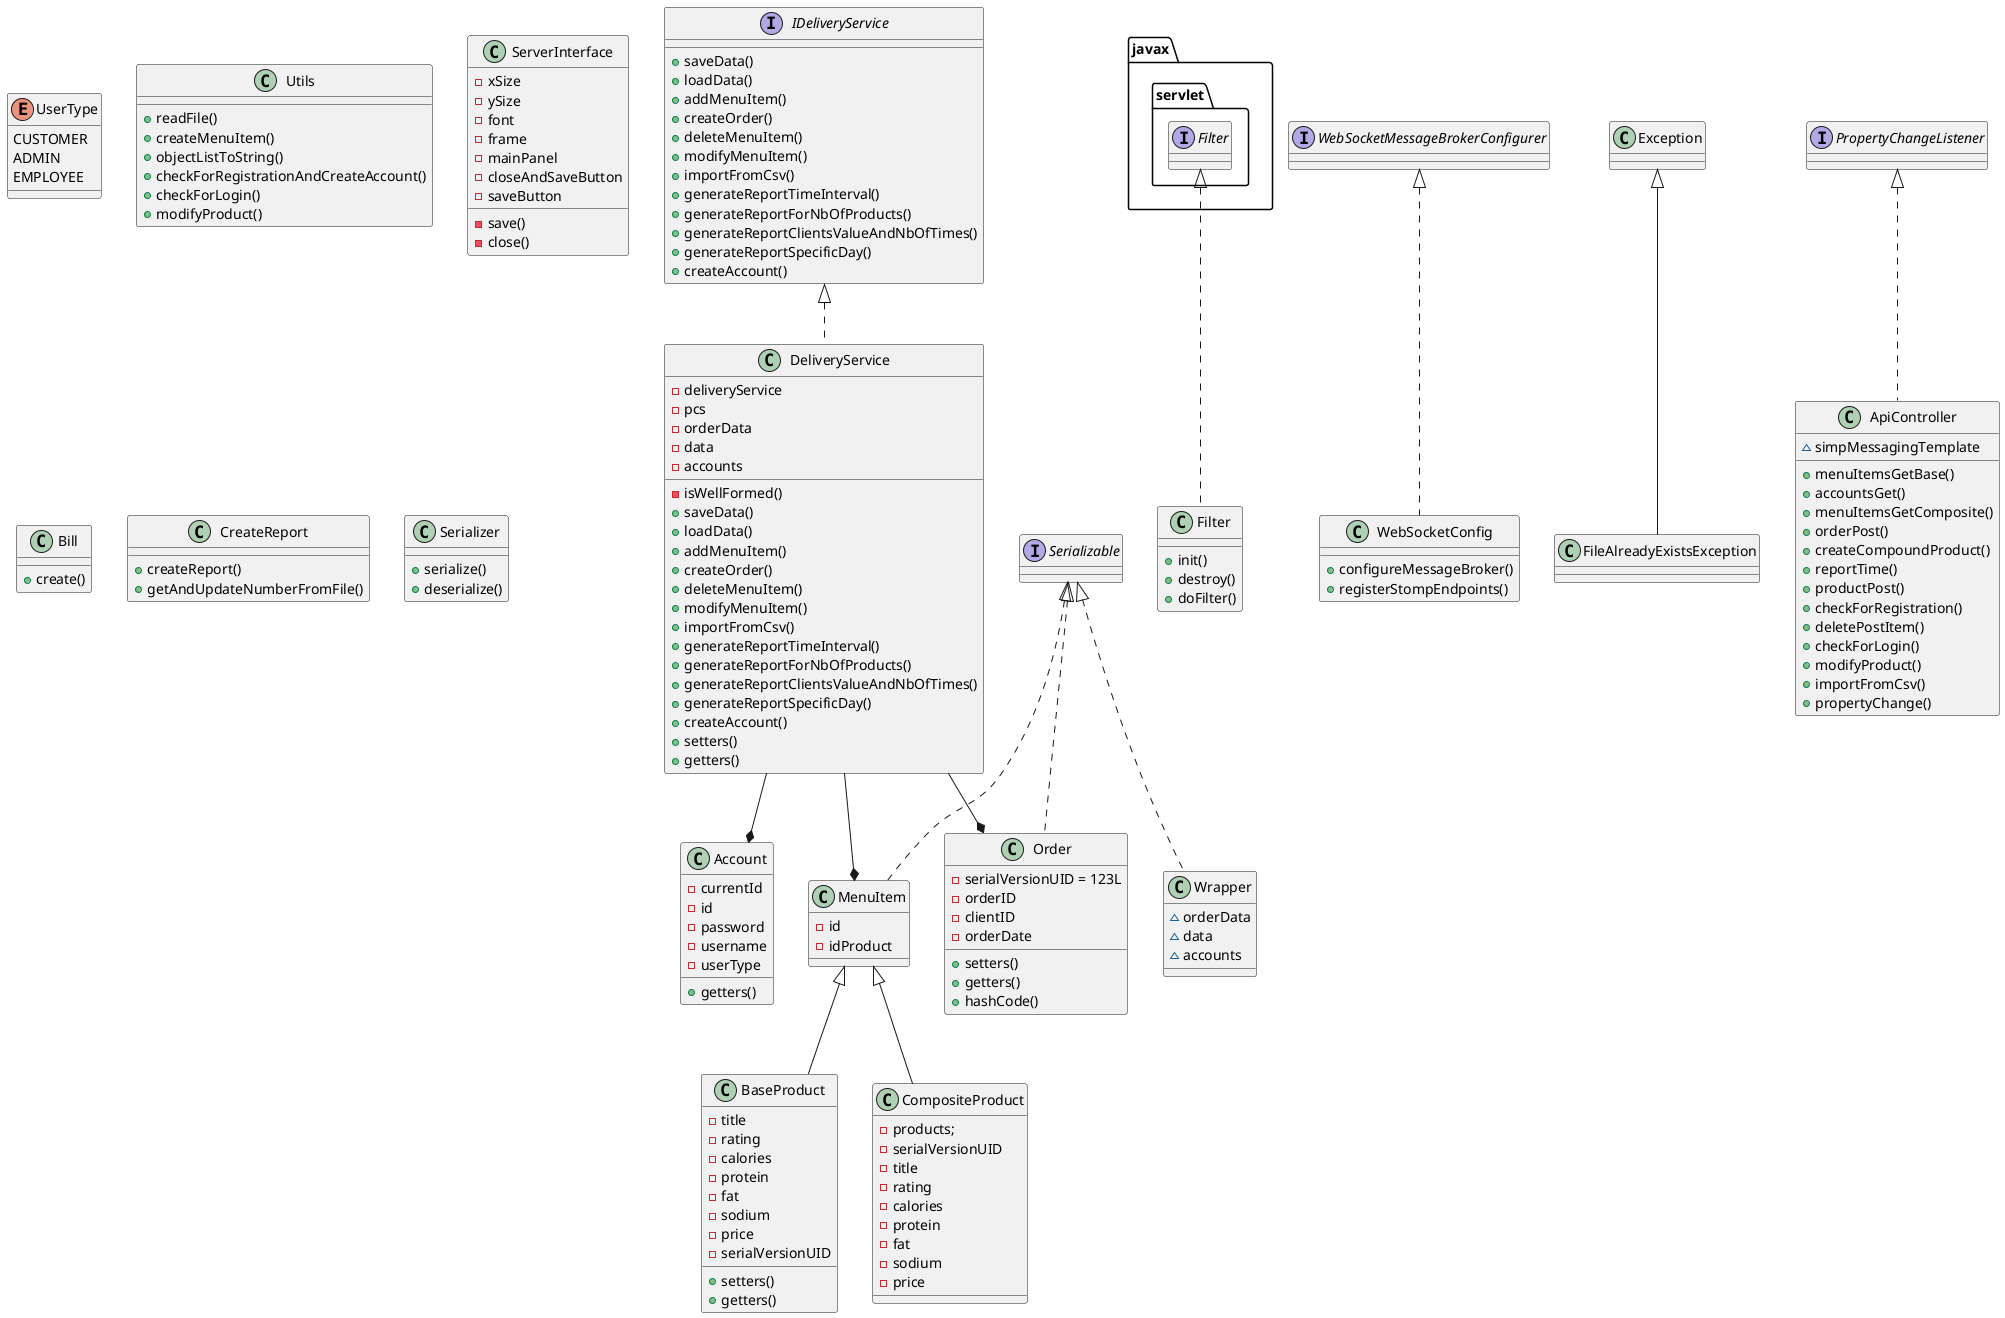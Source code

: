 @startuml

class Account{
   -currentId
   -id
   -password
   -username
   -userType
   +getters()
}

enum UserType{
    CUSTOMER
    ADMIN
    EMPLOYEE
}

class BaseProduct{
     -title
     -rating
     -calories
     -protein
     -fat
     -sodium
     -price
     -serialVersionUID
     +setters()
     +getters()
}

class CompositeProduct{
  -products;
  -serialVersionUID
    -title
    -rating
    -calories
    -protein
    -fat
    -sodium
    -price

}

class DeliveryService{
  -deliveryService
  -pcs
  -orderData
  -data
  -accounts
  -isWellFormed()
  +saveData()
  +loadData()
  +addMenuItem()
  +createOrder()
  +deleteMenuItem()
  +modifyMenuItem()
  +importFromCsv()
  +generateReportTimeInterval()
  +generateReportForNbOfProducts()
  +generateReportClientsValueAndNbOfTimes()
  +generateReportSpecificDay()
  +createAccount()
  +setters()
  +getters()

}

Interface IDeliveryService{
+saveData()
  +loadData()
  +addMenuItem()
  +createOrder()
  +deleteMenuItem()
  +modifyMenuItem()
  +importFromCsv()
  +generateReportTimeInterval()
  +generateReportForNbOfProducts()
  +generateReportClientsValueAndNbOfTimes()
  +generateReportSpecificDay()
  +createAccount()
}

abstract class MenuItem{
    -id
    -idProduct
}
class Order{
 -serialVersionUID = 123L
 -orderID
 -clientID
 -orderDate
 +setters()
 +getters()
 +hashCode()

}

class Utils{
+readFile()
+createMenuItem()
+objectListToString()
+checkForRegistrationAndCreateAccount()
+checkForLogin()
+modifyProduct()
}

class ServerInterface{
 -xSize
 -ySize
 -font
 -frame
 -mainPanel
 -closeAndSaveButton
 -saveButton
 -save()
 -close()
}

class Filter {
+init()
+destroy()
+doFilter()
}

class WebSocketConfig{
+configureMessageBroker()
+registerStompEndpoints()
}

class Bill{
+create()
}

class CreateReport{
+createReport()
+getAndUpdateNumberFromFile()
}

class Serializer{
+serialize()
+deserialize()
}

class Wrapper {
~orderData
~data
~accounts
}

class FileAlreadyExistsException{
}

class ApiController{
~simpMessagingTemplate
+menuItemsGetBase()
+accountsGet()
+menuItemsGetComposite()
+orderPost()
+createCompoundProduct()
+reportTime()
+productPost()
+checkForRegistration()
+deletePostItem()
+checkForLogin()
+modifyProduct()
+importFromCsv()
+propertyChange()
}



class ApiController implements PropertyChangeListener
class FileAlreadyExistsException extends Exception
class Wrapper implements Serializable
class Filter implements javax.servlet.Filter
class WebSocketConfig implements WebSocketMessageBrokerConfigurer
class Order implements Serializable
class MenuItem implements Serializable
DeliveryService --* Account
DeliveryService --* MenuItem
DeliveryService --* Order
class CompositeProduct extends MenuItem
class BaseProduct extends MenuItem
class DeliveryService implements IDeliveryService
@enduml
